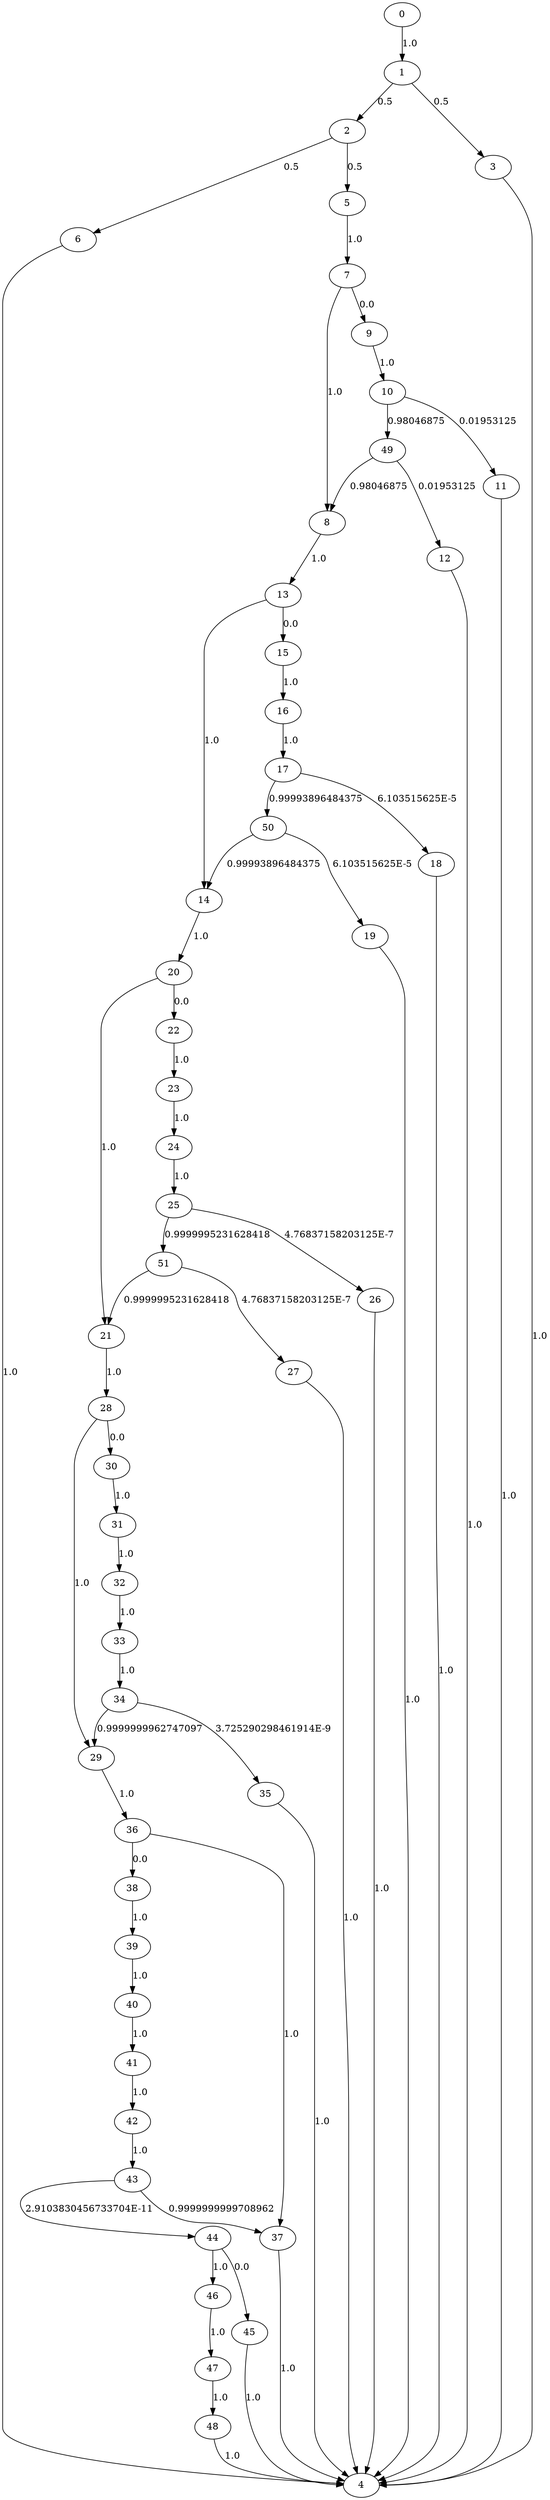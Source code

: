 digraph {
	0 -> 1[label= "1.0"];
	1 -> 2[label= "0.5"];
	1 -> 3[label= "0.5"];
	3 -> 4[label= "1.0"];
	2 -> 5[label= "0.5"];
	2 -> 6[label= "0.5"];
	6 -> 4[label= "1.0"];
	5 -> 7[label= "1.0"];
	7 -> 8[label= "1.0"];
	7 -> 9[label= "0.0"];
	9 -> 10[label= "1.0"];
	11 -> 4[label= "1.0"];
	12 -> 4[label= "1.0"];
	8 -> 13[label= "1.0"];
	13 -> 14[label= "1.0"];
	13 -> 15[label= "0.0"];
	15 -> 16[label= "1.0"];
	16 -> 17[label= "1.0"];
	18 -> 4[label= "1.0"];
	19 -> 4[label= "1.0"];
	14 -> 20[label= "1.0"];
	20 -> 21[label= "1.0"];
	20 -> 22[label= "0.0"];
	22 -> 23[label= "1.0"];
	23 -> 24[label= "1.0"];
	24 -> 25[label= "1.0"];
	26 -> 4[label= "1.0"];
	27 -> 4[label= "1.0"];
	21 -> 28[label= "1.0"];
	28 -> 29[label= "1.0"];
	28 -> 30[label= "0.0"];
	30 -> 31[label= "1.0"];
	31 -> 32[label= "1.0"];
	32 -> 33[label= "1.0"];
	33 -> 34[label= "1.0"];
	35 -> 4[label= "1.0"];
	29 -> 36[label= "1.0"];
	36 -> 37[label= "1.0"];
	36 -> 38[label= "0.0"];
	38 -> 39[label= "1.0"];
	39 -> 40[label= "1.0"];
	40 -> 41[label= "1.0"];
	41 -> 42[label= "1.0"];
	42 -> 43[label= "1.0"];
	44 -> 45[label= "0.0"];
	44 -> 46[label= "1.0"];
	46 -> 47[label= "1.0"];
	47 -> 48[label= "1.0"];
	48 -> 4[label= "1.0"];
	45 -> 4[label= "1.0"];
	37 -> 4[label= "1.0"];
	10 -> 49[label= "0.98046875"];
	10 -> 11[label= "0.01953125"];
	49 -> 8[label= "0.98046875"];
	49 -> 12[label= "0.01953125"];
	17 -> 50[label= "0.99993896484375"];
	17 -> 18[label= "6.103515625E-5"];
	50 -> 14[label= "0.99993896484375"];
	50 -> 19[label= "6.103515625E-5"];
	25 -> 51[label= "0.9999995231628418"];
	25 -> 26[label= "4.76837158203125E-7"];
	51 -> 21[label= "0.9999995231628418"];
	51 -> 27[label= "4.76837158203125E-7"];
	34 -> 29[label= "0.9999999962747097"];
	34 -> 35[label= "3.725290298461914E-9"];
	43 -> 37[label= "0.9999999999708962"];
	43 -> 44[label= "2.9103830456733704E-11"];
}